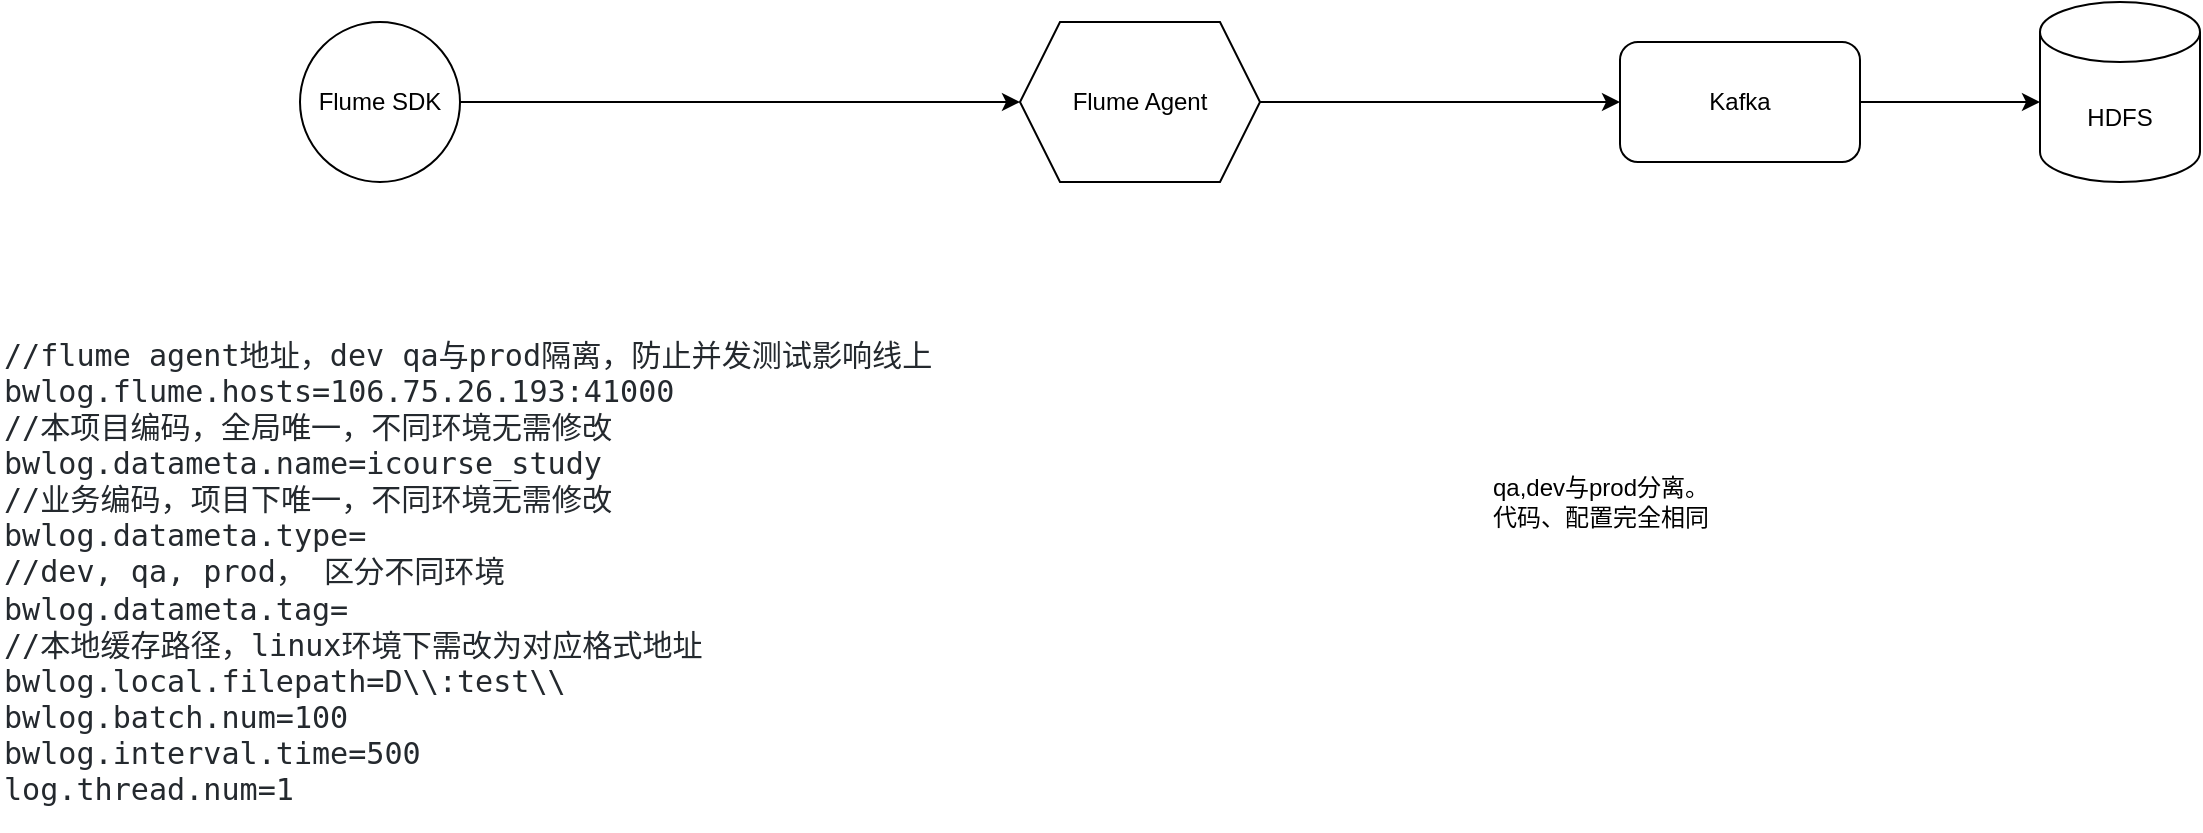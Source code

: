 <mxfile version="14.6.6" type="github">
  <diagram id="wKVlNRdNngGwRRfKVBZE" name="Page-1">
    <mxGraphModel dx="2009" dy="732" grid="1" gridSize="10" guides="1" tooltips="1" connect="1" arrows="1" fold="1" page="1" pageScale="1" pageWidth="827" pageHeight="1169" math="0" shadow="0">
      <root>
        <mxCell id="0" />
        <mxCell id="1" parent="0" />
        <mxCell id="xfw1ysVXkGPDzTXTJ0Zk-2" value="&lt;pre style=&quot;background-color: rgb(255 , 255 , 255)&quot;&gt;&lt;font color=&quot;#24292e&quot; face=&quot;fira code, monospace&quot;&gt;&lt;span style=&quot;font-size: 15.067px&quot;&gt;//flume agent地址，dev qa与prod隔离，防止并发测试影响线上&lt;br/&gt;bwlog.flume.hosts=106.75.26.193:41000&lt;br/&gt;//本项目编码，全局唯一，不同环境无需修改&lt;br/&gt;bwlog.datameta.name=icourse_study&lt;br/&gt;//业务编码，项目下唯一，不同环境无需修改&lt;br/&gt;bwlog.datameta.type=&lt;br/&gt;//dev, qa, prod， 区分不同环境&lt;br/&gt;bwlog.datameta.tag=&lt;br/&gt;//本地缓存路径，linux环境下需改为对应格式地址&lt;br/&gt;bwlog.local.filepath=D\\:test\\&lt;br/&gt;bwlog.batch.num=100&lt;br/&gt;bwlog.interval.time=500&lt;br/&gt;log.thread.num=1&lt;/span&gt;&lt;span style=&quot;font-size: 11.3pt&quot;&gt;&lt;br&gt;&lt;/span&gt;&lt;/font&gt;&lt;/pre&gt;" style="text;html=1;strokeColor=none;fillColor=none;align=left;verticalAlign=middle;whiteSpace=wrap;rounded=0;" vertex="1" parent="1">
          <mxGeometry x="-140" y="360" width="460" height="230" as="geometry" />
        </mxCell>
        <mxCell id="xfw1ysVXkGPDzTXTJ0Zk-5" style="edgeStyle=orthogonalEdgeStyle;rounded=0;orthogonalLoop=1;jettySize=auto;html=1;entryX=0;entryY=0.5;entryDx=0;entryDy=0;" edge="1" parent="1" source="xfw1ysVXkGPDzTXTJ0Zk-3" target="xfw1ysVXkGPDzTXTJ0Zk-4">
          <mxGeometry relative="1" as="geometry" />
        </mxCell>
        <mxCell id="xfw1ysVXkGPDzTXTJ0Zk-3" value="Flume SDK" style="ellipse;whiteSpace=wrap;html=1;aspect=fixed;" vertex="1" parent="1">
          <mxGeometry x="10" y="200" width="80" height="80" as="geometry" />
        </mxCell>
        <mxCell id="xfw1ysVXkGPDzTXTJ0Zk-6" style="edgeStyle=orthogonalEdgeStyle;rounded=0;orthogonalLoop=1;jettySize=auto;html=1;" edge="1" parent="1" source="xfw1ysVXkGPDzTXTJ0Zk-4">
          <mxGeometry relative="1" as="geometry">
            <mxPoint x="670" y="240" as="targetPoint" />
          </mxGeometry>
        </mxCell>
        <mxCell id="xfw1ysVXkGPDzTXTJ0Zk-4" value="Flume Agent" style="shape=hexagon;perimeter=hexagonPerimeter2;whiteSpace=wrap;html=1;fixedSize=1;align=center;" vertex="1" parent="1">
          <mxGeometry x="370" y="200" width="120" height="80" as="geometry" />
        </mxCell>
        <mxCell id="xfw1ysVXkGPDzTXTJ0Zk-10" style="edgeStyle=orthogonalEdgeStyle;rounded=0;orthogonalLoop=1;jettySize=auto;html=1;" edge="1" parent="1" source="xfw1ysVXkGPDzTXTJ0Zk-9">
          <mxGeometry relative="1" as="geometry">
            <mxPoint x="880" y="240" as="targetPoint" />
          </mxGeometry>
        </mxCell>
        <mxCell id="xfw1ysVXkGPDzTXTJ0Zk-9" value="Kafka" style="rounded=1;whiteSpace=wrap;html=1;align=center;" vertex="1" parent="1">
          <mxGeometry x="670" y="210" width="120" height="60" as="geometry" />
        </mxCell>
        <mxCell id="xfw1ysVXkGPDzTXTJ0Zk-11" value="HDFS" style="shape=cylinder3;whiteSpace=wrap;html=1;boundedLbl=1;backgroundOutline=1;size=15;align=center;" vertex="1" parent="1">
          <mxGeometry x="880" y="190" width="80" height="90" as="geometry" />
        </mxCell>
        <mxCell id="xfw1ysVXkGPDzTXTJ0Zk-16" value="&lt;span&gt;qa,dev与prod分离。&lt;/span&gt;&lt;br&gt;&lt;span&gt;代码、配置完全相同&lt;/span&gt;" style="text;html=1;align=center;verticalAlign=middle;resizable=0;points=[];autosize=1;strokeColor=none;" vertex="1" parent="1">
          <mxGeometry x="600" y="425" width="120" height="30" as="geometry" />
        </mxCell>
      </root>
    </mxGraphModel>
  </diagram>
</mxfile>
